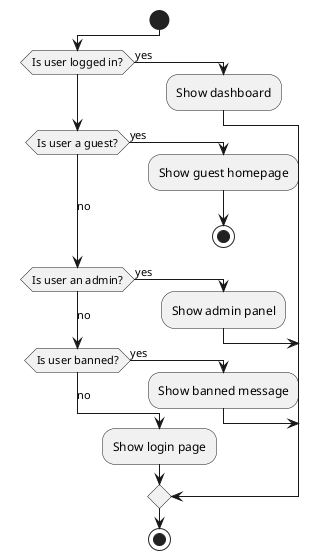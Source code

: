 @startuml if-else-if
!pragma useVerticalIf on
start

if (Is user logged in?) then (yes)
    :Show dashboard;
elseif (Is user a guest?) then (yes)
    :Show guest homepage;
    stop
    (no) elseif (Is user an admin?) then (yes)
    :Show admin panel;
    (no) elseif (Is user banned?) then (yes)
    :Show banned message;
else (no)
    :Show login page;
endif

stop
@enduml
